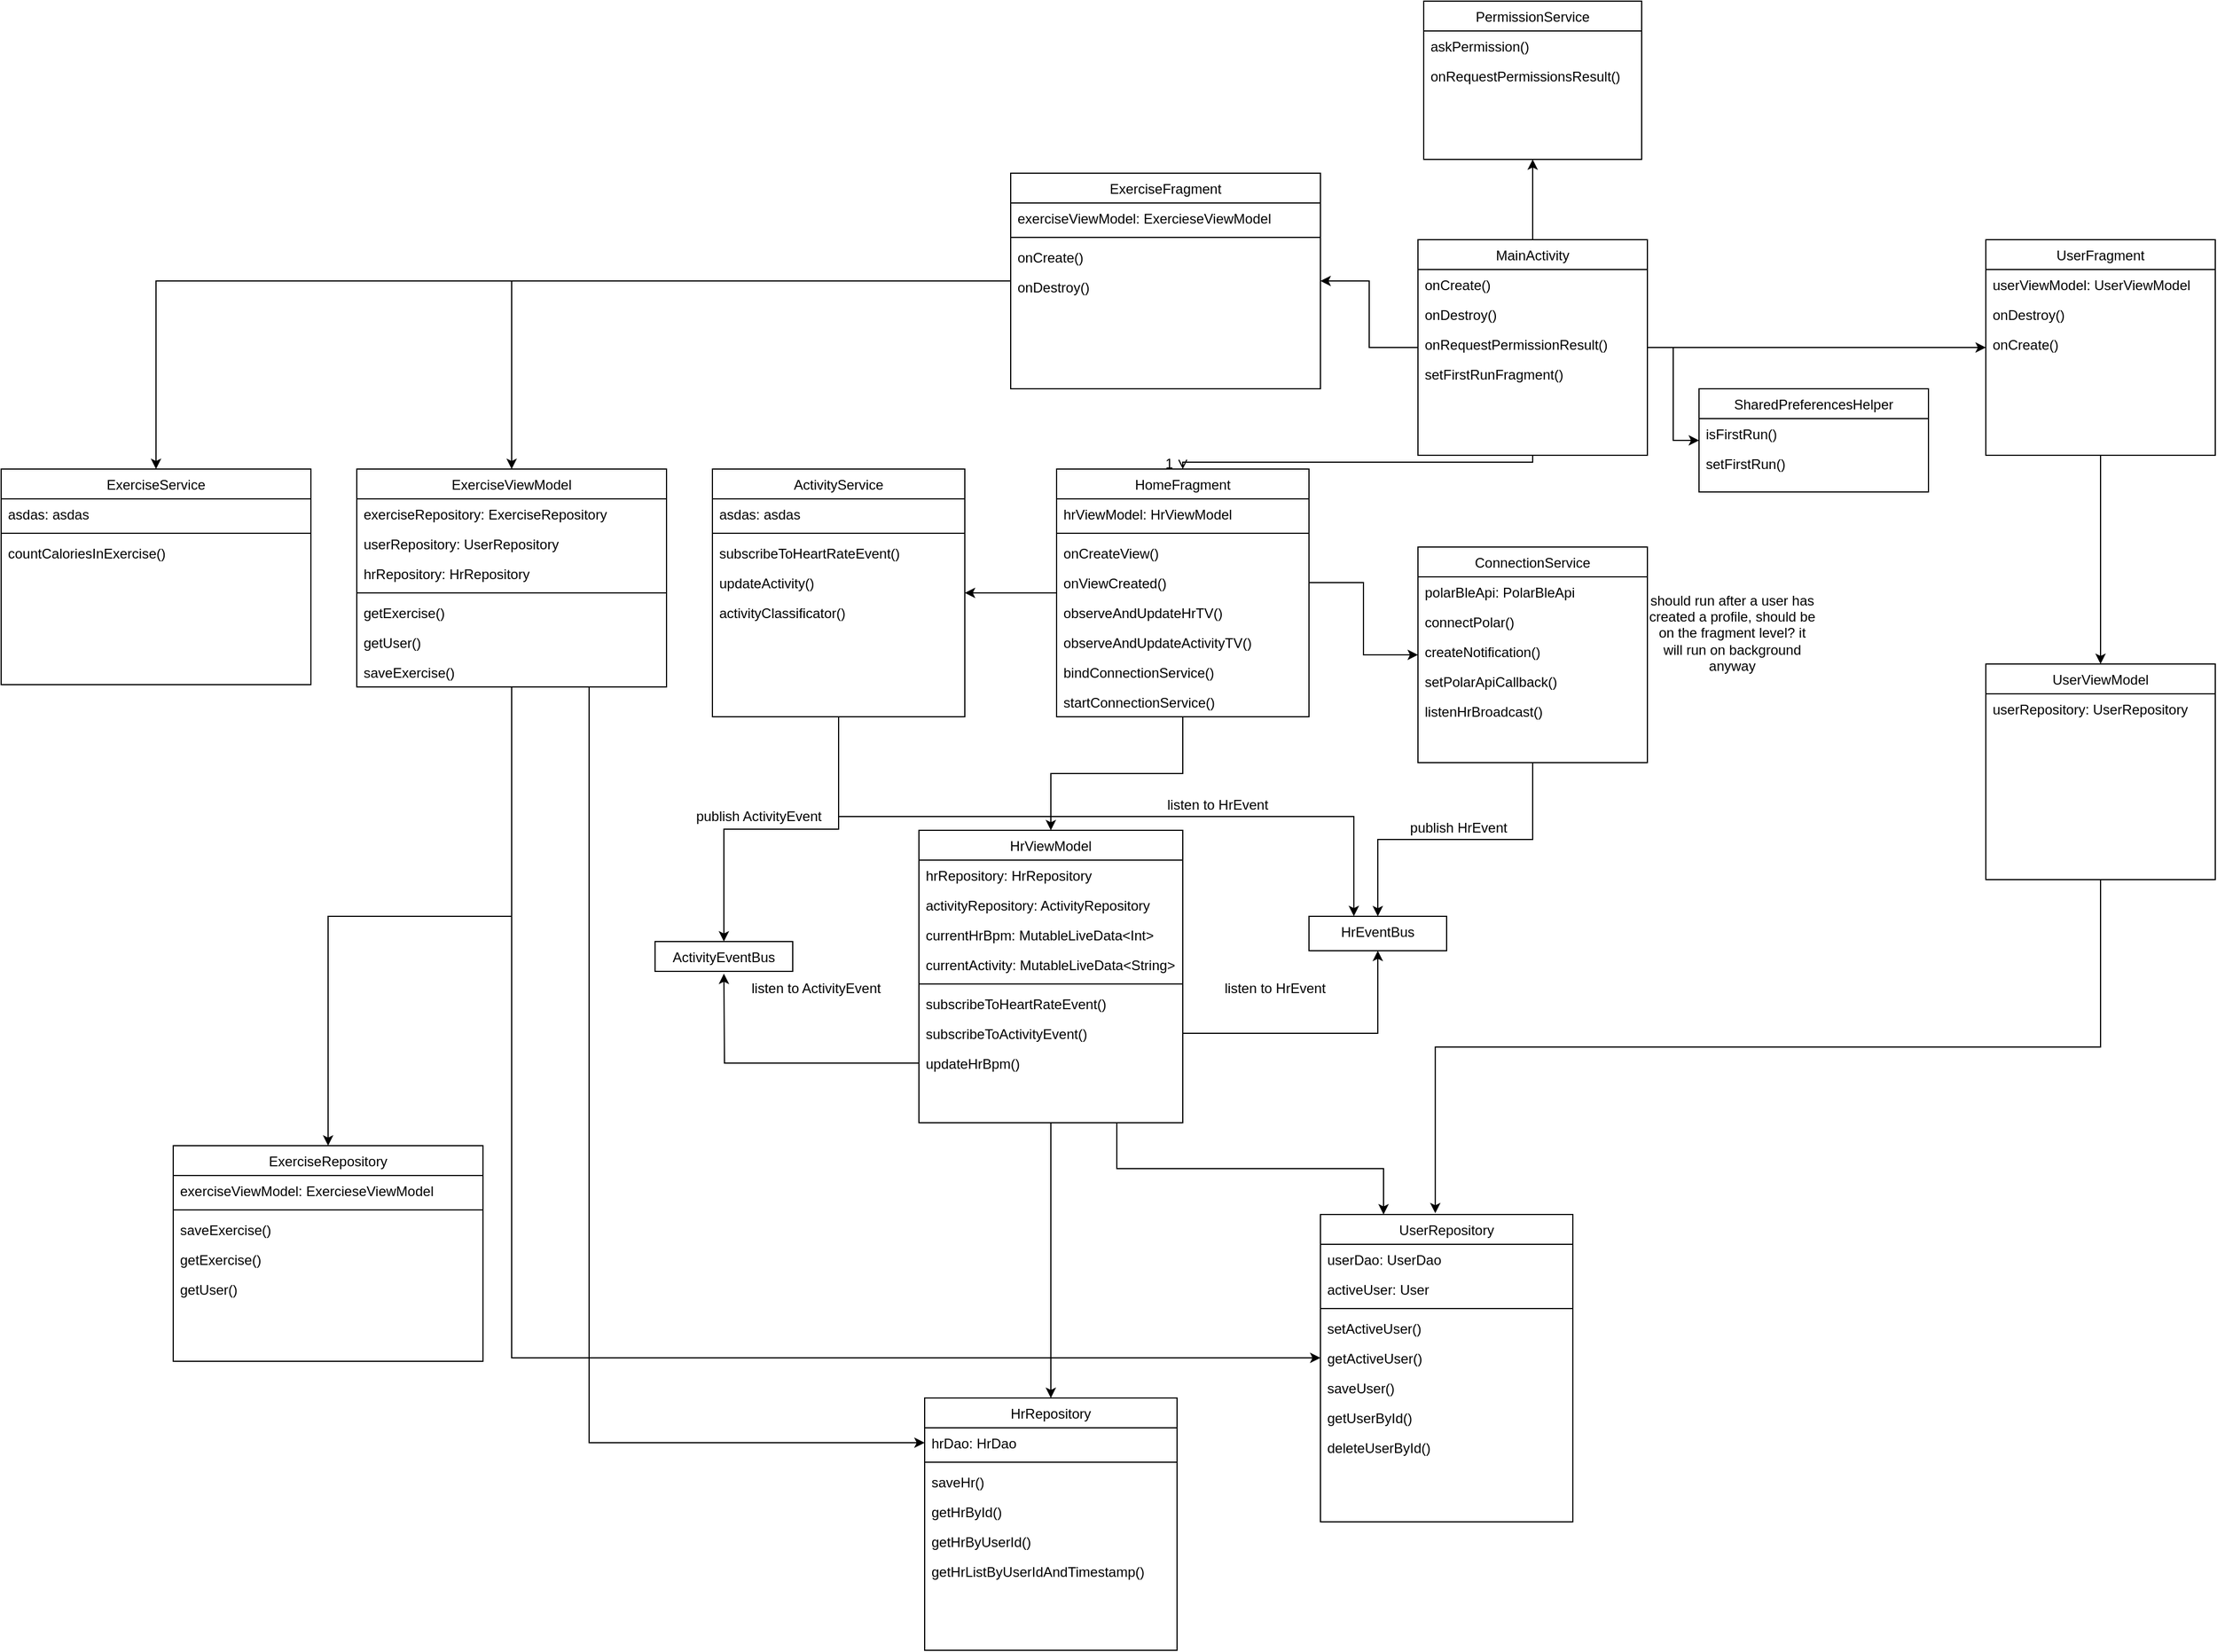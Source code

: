 <mxfile version="21.2.7" type="device">
  <diagram id="C5RBs43oDa-KdzZeNtuy" name="Page-1">
    <mxGraphModel dx="2847" dy="1770" grid="1" gridSize="10" guides="1" tooltips="1" connect="1" arrows="1" fold="1" page="1" pageScale="1" pageWidth="827" pageHeight="1169" math="0" shadow="0">
      <root>
        <mxCell id="WIyWlLk6GJQsqaUBKTNV-0" />
        <mxCell id="WIyWlLk6GJQsqaUBKTNV-1" parent="WIyWlLk6GJQsqaUBKTNV-0" />
        <mxCell id="xmG2A6dWeRP7n5pikkd7-6" value="" style="edgeStyle=orthogonalEdgeStyle;rounded=0;orthogonalLoop=1;jettySize=auto;html=1;" edge="1" parent="WIyWlLk6GJQsqaUBKTNV-1" source="zkfFHV4jXpPFQw0GAbJ--0" target="xmG2A6dWeRP7n5pikkd7-1">
          <mxGeometry relative="1" as="geometry" />
        </mxCell>
        <mxCell id="xmG2A6dWeRP7n5pikkd7-20" value="" style="edgeStyle=orthogonalEdgeStyle;rounded=0;orthogonalLoop=1;jettySize=auto;html=1;exitX=1;exitY=0.5;exitDx=0;exitDy=0;" edge="1" parent="WIyWlLk6GJQsqaUBKTNV-1" source="xmG2A6dWeRP7n5pikkd7-9" target="xmG2A6dWeRP7n5pikkd7-14">
          <mxGeometry relative="1" as="geometry" />
        </mxCell>
        <mxCell id="xmG2A6dWeRP7n5pikkd7-87" value="" style="edgeStyle=orthogonalEdgeStyle;rounded=0;orthogonalLoop=1;jettySize=auto;html=1;" edge="1" parent="WIyWlLk6GJQsqaUBKTNV-1" source="zkfFHV4jXpPFQw0GAbJ--0" target="xmG2A6dWeRP7n5pikkd7-81">
          <mxGeometry relative="1" as="geometry" />
        </mxCell>
        <mxCell id="xmG2A6dWeRP7n5pikkd7-114" value="" style="edgeStyle=orthogonalEdgeStyle;rounded=0;orthogonalLoop=1;jettySize=auto;html=1;" edge="1" parent="WIyWlLk6GJQsqaUBKTNV-1" source="zkfFHV4jXpPFQw0GAbJ--0" target="xmG2A6dWeRP7n5pikkd7-108">
          <mxGeometry relative="1" as="geometry" />
        </mxCell>
        <mxCell id="xmG2A6dWeRP7n5pikkd7-124" value="" style="edgeStyle=orthogonalEdgeStyle;rounded=0;orthogonalLoop=1;jettySize=auto;html=1;" edge="1" parent="WIyWlLk6GJQsqaUBKTNV-1" source="zkfFHV4jXpPFQw0GAbJ--0" target="xmG2A6dWeRP7n5pikkd7-117">
          <mxGeometry relative="1" as="geometry" />
        </mxCell>
        <mxCell id="zkfFHV4jXpPFQw0GAbJ--0" value="MainActivity" style="swimlane;fontStyle=0;align=center;verticalAlign=top;childLayout=stackLayout;horizontal=1;startSize=26;horizontalStack=0;resizeParent=1;resizeLast=0;collapsible=1;marginBottom=0;rounded=0;shadow=0;strokeWidth=1;" parent="WIyWlLk6GJQsqaUBKTNV-1" vertex="1">
          <mxGeometry x="215" y="70" width="200" height="188" as="geometry">
            <mxRectangle x="230" y="140" width="160" height="26" as="alternateBounds" />
          </mxGeometry>
        </mxCell>
        <mxCell id="zkfFHV4jXpPFQw0GAbJ--1" value="onCreate()" style="text;align=left;verticalAlign=top;spacingLeft=4;spacingRight=4;overflow=hidden;rotatable=0;points=[[0,0.5],[1,0.5]];portConstraint=eastwest;" parent="zkfFHV4jXpPFQw0GAbJ--0" vertex="1">
          <mxGeometry y="26" width="200" height="26" as="geometry" />
        </mxCell>
        <mxCell id="zkfFHV4jXpPFQw0GAbJ--2" value="onDestroy()" style="text;align=left;verticalAlign=top;spacingLeft=4;spacingRight=4;overflow=hidden;rotatable=0;points=[[0,0.5],[1,0.5]];portConstraint=eastwest;rounded=0;shadow=0;html=0;" parent="zkfFHV4jXpPFQw0GAbJ--0" vertex="1">
          <mxGeometry y="52" width="200" height="26" as="geometry" />
        </mxCell>
        <mxCell id="xmG2A6dWeRP7n5pikkd7-7" value="onRequestPermissionResult()" style="text;align=left;verticalAlign=top;spacingLeft=4;spacingRight=4;overflow=hidden;rotatable=0;points=[[0,0.5],[1,0.5]];portConstraint=eastwest;rounded=0;shadow=0;html=0;" vertex="1" parent="zkfFHV4jXpPFQw0GAbJ--0">
          <mxGeometry y="78" width="200" height="26" as="geometry" />
        </mxCell>
        <mxCell id="xmG2A6dWeRP7n5pikkd7-115" value="setFirstRunFragment()" style="text;align=left;verticalAlign=top;spacingLeft=4;spacingRight=4;overflow=hidden;rotatable=0;points=[[0,0.5],[1,0.5]];portConstraint=eastwest;rounded=0;shadow=0;html=0;" vertex="1" parent="zkfFHV4jXpPFQw0GAbJ--0">
          <mxGeometry y="104" width="200" height="26" as="geometry" />
        </mxCell>
        <mxCell id="xmG2A6dWeRP7n5pikkd7-43" value="" style="edgeStyle=orthogonalEdgeStyle;rounded=0;orthogonalLoop=1;jettySize=auto;html=1;" edge="1" parent="WIyWlLk6GJQsqaUBKTNV-1" source="zkfFHV4jXpPFQw0GAbJ--17" target="xmG2A6dWeRP7n5pikkd7-36">
          <mxGeometry relative="1" as="geometry" />
        </mxCell>
        <mxCell id="xmG2A6dWeRP7n5pikkd7-51" value="" style="edgeStyle=orthogonalEdgeStyle;rounded=0;orthogonalLoop=1;jettySize=auto;html=1;" edge="1" parent="WIyWlLk6GJQsqaUBKTNV-1" source="zkfFHV4jXpPFQw0GAbJ--17" target="xmG2A6dWeRP7n5pikkd7-44">
          <mxGeometry relative="1" as="geometry" />
        </mxCell>
        <mxCell id="zkfFHV4jXpPFQw0GAbJ--17" value="HomeFragment" style="swimlane;fontStyle=0;align=center;verticalAlign=top;childLayout=stackLayout;horizontal=1;startSize=26;horizontalStack=0;resizeParent=1;resizeLast=0;collapsible=1;marginBottom=0;rounded=0;shadow=0;strokeWidth=1;" parent="WIyWlLk6GJQsqaUBKTNV-1" vertex="1">
          <mxGeometry x="-100" y="270" width="220" height="216" as="geometry">
            <mxRectangle x="550" y="140" width="160" height="26" as="alternateBounds" />
          </mxGeometry>
        </mxCell>
        <mxCell id="zkfFHV4jXpPFQw0GAbJ--18" value="hrViewModel: HrViewModel" style="text;align=left;verticalAlign=top;spacingLeft=4;spacingRight=4;overflow=hidden;rotatable=0;points=[[0,0.5],[1,0.5]];portConstraint=eastwest;" parent="zkfFHV4jXpPFQw0GAbJ--17" vertex="1">
          <mxGeometry y="26" width="220" height="26" as="geometry" />
        </mxCell>
        <mxCell id="zkfFHV4jXpPFQw0GAbJ--23" value="" style="line;html=1;strokeWidth=1;align=left;verticalAlign=middle;spacingTop=-1;spacingLeft=3;spacingRight=3;rotatable=0;labelPosition=right;points=[];portConstraint=eastwest;" parent="zkfFHV4jXpPFQw0GAbJ--17" vertex="1">
          <mxGeometry y="52" width="220" height="8" as="geometry" />
        </mxCell>
        <mxCell id="xmG2A6dWeRP7n5pikkd7-8" value="onCreateView()" style="text;align=left;verticalAlign=top;spacingLeft=4;spacingRight=4;overflow=hidden;rotatable=0;points=[[0,0.5],[1,0.5]];portConstraint=eastwest;" vertex="1" parent="zkfFHV4jXpPFQw0GAbJ--17">
          <mxGeometry y="60" width="220" height="26" as="geometry" />
        </mxCell>
        <mxCell id="xmG2A6dWeRP7n5pikkd7-9" value="onViewCreated()" style="text;align=left;verticalAlign=top;spacingLeft=4;spacingRight=4;overflow=hidden;rotatable=0;points=[[0,0.5],[1,0.5]];portConstraint=eastwest;" vertex="1" parent="zkfFHV4jXpPFQw0GAbJ--17">
          <mxGeometry y="86" width="220" height="26" as="geometry" />
        </mxCell>
        <mxCell id="xmG2A6dWeRP7n5pikkd7-11" value="observeAndUpdateHrTV()" style="text;align=left;verticalAlign=top;spacingLeft=4;spacingRight=4;overflow=hidden;rotatable=0;points=[[0,0.5],[1,0.5]];portConstraint=eastwest;" vertex="1" parent="zkfFHV4jXpPFQw0GAbJ--17">
          <mxGeometry y="112" width="220" height="26" as="geometry" />
        </mxCell>
        <mxCell id="xmG2A6dWeRP7n5pikkd7-12" value="observeAndUpdateActivityTV()" style="text;align=left;verticalAlign=top;spacingLeft=4;spacingRight=4;overflow=hidden;rotatable=0;points=[[0,0.5],[1,0.5]];portConstraint=eastwest;" vertex="1" parent="zkfFHV4jXpPFQw0GAbJ--17">
          <mxGeometry y="138" width="220" height="26" as="geometry" />
        </mxCell>
        <mxCell id="zkfFHV4jXpPFQw0GAbJ--3" value="bindConnectionService()" style="text;align=left;verticalAlign=top;spacingLeft=4;spacingRight=4;overflow=hidden;rotatable=0;points=[[0,0.5],[1,0.5]];portConstraint=eastwest;rounded=0;shadow=0;html=0;" parent="zkfFHV4jXpPFQw0GAbJ--17" vertex="1">
          <mxGeometry y="164" width="220" height="26" as="geometry" />
        </mxCell>
        <mxCell id="xmG2A6dWeRP7n5pikkd7-0" value="startConnectionService()" style="text;align=left;verticalAlign=top;spacingLeft=4;spacingRight=4;overflow=hidden;rotatable=0;points=[[0,0.5],[1,0.5]];portConstraint=eastwest;rounded=0;shadow=0;html=0;" vertex="1" parent="zkfFHV4jXpPFQw0GAbJ--17">
          <mxGeometry y="190" width="220" height="26" as="geometry" />
        </mxCell>
        <mxCell id="zkfFHV4jXpPFQw0GAbJ--26" value="" style="endArrow=open;shadow=0;strokeWidth=1;rounded=0;endFill=1;edgeStyle=elbowEdgeStyle;elbow=vertical;" parent="WIyWlLk6GJQsqaUBKTNV-1" source="zkfFHV4jXpPFQw0GAbJ--0" target="zkfFHV4jXpPFQw0GAbJ--17" edge="1">
          <mxGeometry x="0.5" y="41" relative="1" as="geometry">
            <mxPoint x="380" y="192" as="sourcePoint" />
            <mxPoint x="540" y="192" as="targetPoint" />
            <mxPoint x="-40" y="32" as="offset" />
          </mxGeometry>
        </mxCell>
        <mxCell id="zkfFHV4jXpPFQw0GAbJ--28" value="1" style="resizable=0;align=right;verticalAlign=bottom;labelBackgroundColor=none;fontSize=12;" parent="zkfFHV4jXpPFQw0GAbJ--26" connectable="0" vertex="1">
          <mxGeometry x="1" relative="1" as="geometry">
            <mxPoint x="-7" y="4" as="offset" />
          </mxGeometry>
        </mxCell>
        <mxCell id="xmG2A6dWeRP7n5pikkd7-1" value="PermissionService" style="swimlane;fontStyle=0;align=center;verticalAlign=top;childLayout=stackLayout;horizontal=1;startSize=26;horizontalStack=0;resizeParent=1;resizeLast=0;collapsible=1;marginBottom=0;rounded=0;shadow=0;strokeWidth=1;" vertex="1" parent="WIyWlLk6GJQsqaUBKTNV-1">
          <mxGeometry x="220" y="-138" width="190" height="138" as="geometry">
            <mxRectangle x="230" y="140" width="160" height="26" as="alternateBounds" />
          </mxGeometry>
        </mxCell>
        <mxCell id="xmG2A6dWeRP7n5pikkd7-2" value="askPermission()" style="text;align=left;verticalAlign=top;spacingLeft=4;spacingRight=4;overflow=hidden;rotatable=0;points=[[0,0.5],[1,0.5]];portConstraint=eastwest;" vertex="1" parent="xmG2A6dWeRP7n5pikkd7-1">
          <mxGeometry y="26" width="190" height="26" as="geometry" />
        </mxCell>
        <mxCell id="xmG2A6dWeRP7n5pikkd7-3" value="onRequestPermissionsResult()" style="text;align=left;verticalAlign=top;spacingLeft=4;spacingRight=4;overflow=hidden;rotatable=0;points=[[0,0.5],[1,0.5]];portConstraint=eastwest;rounded=0;shadow=0;html=0;" vertex="1" parent="xmG2A6dWeRP7n5pikkd7-1">
          <mxGeometry y="52" width="190" height="26" as="geometry" />
        </mxCell>
        <mxCell id="xmG2A6dWeRP7n5pikkd7-26" value="" style="edgeStyle=orthogonalEdgeStyle;rounded=0;orthogonalLoop=1;jettySize=auto;html=1;" edge="1" parent="WIyWlLk6GJQsqaUBKTNV-1" source="xmG2A6dWeRP7n5pikkd7-14" target="xmG2A6dWeRP7n5pikkd7-25">
          <mxGeometry relative="1" as="geometry" />
        </mxCell>
        <mxCell id="xmG2A6dWeRP7n5pikkd7-14" value="ConnectionService" style="swimlane;fontStyle=0;align=center;verticalAlign=top;childLayout=stackLayout;horizontal=1;startSize=26;horizontalStack=0;resizeParent=1;resizeLast=0;collapsible=1;marginBottom=0;rounded=0;shadow=0;strokeWidth=1;" vertex="1" parent="WIyWlLk6GJQsqaUBKTNV-1">
          <mxGeometry x="215" y="338" width="200" height="188" as="geometry">
            <mxRectangle x="230" y="140" width="160" height="26" as="alternateBounds" />
          </mxGeometry>
        </mxCell>
        <mxCell id="xmG2A6dWeRP7n5pikkd7-15" value="polarBleApi: PolarBleApi" style="text;align=left;verticalAlign=top;spacingLeft=4;spacingRight=4;overflow=hidden;rotatable=0;points=[[0,0.5],[1,0.5]];portConstraint=eastwest;" vertex="1" parent="xmG2A6dWeRP7n5pikkd7-14">
          <mxGeometry y="26" width="200" height="26" as="geometry" />
        </mxCell>
        <mxCell id="xmG2A6dWeRP7n5pikkd7-18" value="connectPolar()" style="text;align=left;verticalAlign=top;spacingLeft=4;spacingRight=4;overflow=hidden;rotatable=0;points=[[0,0.5],[1,0.5]];portConstraint=eastwest;rounded=0;shadow=0;html=0;" vertex="1" parent="xmG2A6dWeRP7n5pikkd7-14">
          <mxGeometry y="52" width="200" height="26" as="geometry" />
        </mxCell>
        <mxCell id="xmG2A6dWeRP7n5pikkd7-21" value="createNotification()" style="text;align=left;verticalAlign=top;spacingLeft=4;spacingRight=4;overflow=hidden;rotatable=0;points=[[0,0.5],[1,0.5]];portConstraint=eastwest;rounded=0;shadow=0;html=0;" vertex="1" parent="xmG2A6dWeRP7n5pikkd7-14">
          <mxGeometry y="78" width="200" height="26" as="geometry" />
        </mxCell>
        <mxCell id="xmG2A6dWeRP7n5pikkd7-22" value="setPolarApiCallback()" style="text;align=left;verticalAlign=top;spacingLeft=4;spacingRight=4;overflow=hidden;rotatable=0;points=[[0,0.5],[1,0.5]];portConstraint=eastwest;rounded=0;shadow=0;html=0;" vertex="1" parent="xmG2A6dWeRP7n5pikkd7-14">
          <mxGeometry y="104" width="200" height="26" as="geometry" />
        </mxCell>
        <mxCell id="xmG2A6dWeRP7n5pikkd7-24" value="listenHrBroadcast()" style="text;align=left;verticalAlign=top;spacingLeft=4;spacingRight=4;overflow=hidden;rotatable=0;points=[[0,0.5],[1,0.5]];portConstraint=eastwest;rounded=0;shadow=0;html=0;" vertex="1" parent="xmG2A6dWeRP7n5pikkd7-14">
          <mxGeometry y="130" width="200" height="26" as="geometry" />
        </mxCell>
        <mxCell id="xmG2A6dWeRP7n5pikkd7-25" value="HrEventBus" style="whiteSpace=wrap;html=1;verticalAlign=top;fontStyle=0;startSize=26;rounded=0;shadow=0;strokeWidth=1;" vertex="1" parent="WIyWlLk6GJQsqaUBKTNV-1">
          <mxGeometry x="120" y="660" width="120" height="30" as="geometry" />
        </mxCell>
        <mxCell id="xmG2A6dWeRP7n5pikkd7-27" value="publish HrEvent" style="text;html=1;align=center;verticalAlign=middle;resizable=0;points=[];autosize=1;strokeColor=none;fillColor=none;" vertex="1" parent="WIyWlLk6GJQsqaUBKTNV-1">
          <mxGeometry x="195" y="568" width="110" height="30" as="geometry" />
        </mxCell>
        <mxCell id="xmG2A6dWeRP7n5pikkd7-73" style="edgeStyle=orthogonalEdgeStyle;rounded=0;orthogonalLoop=1;jettySize=auto;html=1;exitX=0.5;exitY=1;exitDx=0;exitDy=0;entryX=0.326;entryY=-0.005;entryDx=0;entryDy=0;entryPerimeter=0;" edge="1" parent="WIyWlLk6GJQsqaUBKTNV-1" source="xmG2A6dWeRP7n5pikkd7-36" target="xmG2A6dWeRP7n5pikkd7-25">
          <mxGeometry relative="1" as="geometry" />
        </mxCell>
        <mxCell id="xmG2A6dWeRP7n5pikkd7-76" value="" style="edgeStyle=orthogonalEdgeStyle;rounded=0;orthogonalLoop=1;jettySize=auto;html=1;" edge="1" parent="WIyWlLk6GJQsqaUBKTNV-1" source="xmG2A6dWeRP7n5pikkd7-36" target="xmG2A6dWeRP7n5pikkd7-75">
          <mxGeometry relative="1" as="geometry" />
        </mxCell>
        <mxCell id="xmG2A6dWeRP7n5pikkd7-36" value="ActivityService" style="swimlane;fontStyle=0;align=center;verticalAlign=top;childLayout=stackLayout;horizontal=1;startSize=26;horizontalStack=0;resizeParent=1;resizeLast=0;collapsible=1;marginBottom=0;rounded=0;shadow=0;strokeWidth=1;" vertex="1" parent="WIyWlLk6GJQsqaUBKTNV-1">
          <mxGeometry x="-400" y="270" width="220" height="216" as="geometry">
            <mxRectangle x="550" y="140" width="160" height="26" as="alternateBounds" />
          </mxGeometry>
        </mxCell>
        <mxCell id="xmG2A6dWeRP7n5pikkd7-37" value="asdas: asdas" style="text;align=left;verticalAlign=top;spacingLeft=4;spacingRight=4;overflow=hidden;rotatable=0;points=[[0,0.5],[1,0.5]];portConstraint=eastwest;" vertex="1" parent="xmG2A6dWeRP7n5pikkd7-36">
          <mxGeometry y="26" width="220" height="26" as="geometry" />
        </mxCell>
        <mxCell id="xmG2A6dWeRP7n5pikkd7-38" value="" style="line;html=1;strokeWidth=1;align=left;verticalAlign=middle;spacingTop=-1;spacingLeft=3;spacingRight=3;rotatable=0;labelPosition=right;points=[];portConstraint=eastwest;" vertex="1" parent="xmG2A6dWeRP7n5pikkd7-36">
          <mxGeometry y="52" width="220" height="8" as="geometry" />
        </mxCell>
        <mxCell id="xmG2A6dWeRP7n5pikkd7-39" value="subscribeToHeartRateEvent()" style="text;align=left;verticalAlign=top;spacingLeft=4;spacingRight=4;overflow=hidden;rotatable=0;points=[[0,0.5],[1,0.5]];portConstraint=eastwest;" vertex="1" parent="xmG2A6dWeRP7n5pikkd7-36">
          <mxGeometry y="60" width="220" height="26" as="geometry" />
        </mxCell>
        <mxCell id="xmG2A6dWeRP7n5pikkd7-40" value="updateActivity()" style="text;align=left;verticalAlign=top;spacingLeft=4;spacingRight=4;overflow=hidden;rotatable=0;points=[[0,0.5],[1,0.5]];portConstraint=eastwest;" vertex="1" parent="xmG2A6dWeRP7n5pikkd7-36">
          <mxGeometry y="86" width="220" height="26" as="geometry" />
        </mxCell>
        <mxCell id="xmG2A6dWeRP7n5pikkd7-41" value="activityClassificator()" style="text;align=left;verticalAlign=top;spacingLeft=4;spacingRight=4;overflow=hidden;rotatable=0;points=[[0,0.5],[1,0.5]];portConstraint=eastwest;" vertex="1" parent="xmG2A6dWeRP7n5pikkd7-36">
          <mxGeometry y="112" width="220" height="26" as="geometry" />
        </mxCell>
        <mxCell id="xmG2A6dWeRP7n5pikkd7-58" value="" style="edgeStyle=orthogonalEdgeStyle;rounded=0;orthogonalLoop=1;jettySize=auto;html=1;" edge="1" parent="WIyWlLk6GJQsqaUBKTNV-1" source="xmG2A6dWeRP7n5pikkd7-44" target="xmG2A6dWeRP7n5pikkd7-52">
          <mxGeometry relative="1" as="geometry" />
        </mxCell>
        <mxCell id="xmG2A6dWeRP7n5pikkd7-161" style="edgeStyle=orthogonalEdgeStyle;rounded=0;orthogonalLoop=1;jettySize=auto;html=1;exitX=0.75;exitY=1;exitDx=0;exitDy=0;entryX=0.25;entryY=0;entryDx=0;entryDy=0;" edge="1" parent="WIyWlLk6GJQsqaUBKTNV-1" source="xmG2A6dWeRP7n5pikkd7-44" target="xmG2A6dWeRP7n5pikkd7-146">
          <mxGeometry relative="1" as="geometry" />
        </mxCell>
        <mxCell id="xmG2A6dWeRP7n5pikkd7-44" value="HrViewModel" style="swimlane;fontStyle=0;align=center;verticalAlign=top;childLayout=stackLayout;horizontal=1;startSize=26;horizontalStack=0;resizeParent=1;resizeLast=0;collapsible=1;marginBottom=0;rounded=0;shadow=0;strokeWidth=1;" vertex="1" parent="WIyWlLk6GJQsqaUBKTNV-1">
          <mxGeometry x="-220" y="585" width="230" height="255" as="geometry">
            <mxRectangle x="550" y="140" width="160" height="26" as="alternateBounds" />
          </mxGeometry>
        </mxCell>
        <mxCell id="xmG2A6dWeRP7n5pikkd7-45" value="hrRepository: HrRepository" style="text;align=left;verticalAlign=top;spacingLeft=4;spacingRight=4;overflow=hidden;rotatable=0;points=[[0,0.5],[1,0.5]];portConstraint=eastwest;" vertex="1" parent="xmG2A6dWeRP7n5pikkd7-44">
          <mxGeometry y="26" width="230" height="26" as="geometry" />
        </mxCell>
        <mxCell id="xmG2A6dWeRP7n5pikkd7-180" value="activityRepository: ActivityRepository" style="text;align=left;verticalAlign=top;spacingLeft=4;spacingRight=4;overflow=hidden;rotatable=0;points=[[0,0.5],[1,0.5]];portConstraint=eastwest;" vertex="1" parent="xmG2A6dWeRP7n5pikkd7-44">
          <mxGeometry y="52" width="230" height="26" as="geometry" />
        </mxCell>
        <mxCell id="xmG2A6dWeRP7n5pikkd7-47" value="currentHrBpm: MutableLiveData&lt;Int&gt;" style="text;align=left;verticalAlign=top;spacingLeft=4;spacingRight=4;overflow=hidden;rotatable=0;points=[[0,0.5],[1,0.5]];portConstraint=eastwest;" vertex="1" parent="xmG2A6dWeRP7n5pikkd7-44">
          <mxGeometry y="78" width="230" height="26" as="geometry" />
        </mxCell>
        <mxCell id="xmG2A6dWeRP7n5pikkd7-48" value="currentActivity: MutableLiveData&lt;String&gt;" style="text;align=left;verticalAlign=top;spacingLeft=4;spacingRight=4;overflow=hidden;rotatable=0;points=[[0,0.5],[1,0.5]];portConstraint=eastwest;" vertex="1" parent="xmG2A6dWeRP7n5pikkd7-44">
          <mxGeometry y="104" width="230" height="26" as="geometry" />
        </mxCell>
        <mxCell id="xmG2A6dWeRP7n5pikkd7-46" value="" style="line;html=1;strokeWidth=1;align=left;verticalAlign=middle;spacingTop=-1;spacingLeft=3;spacingRight=3;rotatable=0;labelPosition=right;points=[];portConstraint=eastwest;" vertex="1" parent="xmG2A6dWeRP7n5pikkd7-44">
          <mxGeometry y="130" width="230" height="8" as="geometry" />
        </mxCell>
        <mxCell id="xmG2A6dWeRP7n5pikkd7-59" value="subscribeToHeartRateEvent()" style="text;align=left;verticalAlign=top;spacingLeft=4;spacingRight=4;overflow=hidden;rotatable=0;points=[[0,0.5],[1,0.5]];portConstraint=eastwest;" vertex="1" parent="xmG2A6dWeRP7n5pikkd7-44">
          <mxGeometry y="138" width="230" height="26" as="geometry" />
        </mxCell>
        <mxCell id="xmG2A6dWeRP7n5pikkd7-60" value="subscribeToActivityEvent()" style="text;align=left;verticalAlign=top;spacingLeft=4;spacingRight=4;overflow=hidden;rotatable=0;points=[[0,0.5],[1,0.5]];portConstraint=eastwest;" vertex="1" parent="xmG2A6dWeRP7n5pikkd7-44">
          <mxGeometry y="164" width="230" height="26" as="geometry" />
        </mxCell>
        <mxCell id="xmG2A6dWeRP7n5pikkd7-170" style="edgeStyle=orthogonalEdgeStyle;rounded=0;orthogonalLoop=1;jettySize=auto;html=1;exitX=0;exitY=0.5;exitDx=0;exitDy=0;" edge="1" parent="xmG2A6dWeRP7n5pikkd7-44" source="xmG2A6dWeRP7n5pikkd7-61">
          <mxGeometry relative="1" as="geometry">
            <mxPoint x="-170" y="125" as="targetPoint" />
          </mxGeometry>
        </mxCell>
        <mxCell id="xmG2A6dWeRP7n5pikkd7-61" value="updateHrBpm()" style="text;align=left;verticalAlign=top;spacingLeft=4;spacingRight=4;overflow=hidden;rotatable=0;points=[[0,0.5],[1,0.5]];portConstraint=eastwest;" vertex="1" parent="xmG2A6dWeRP7n5pikkd7-44">
          <mxGeometry y="190" width="230" height="26" as="geometry" />
        </mxCell>
        <mxCell id="xmG2A6dWeRP7n5pikkd7-52" value="HrRepository" style="swimlane;fontStyle=0;align=center;verticalAlign=top;childLayout=stackLayout;horizontal=1;startSize=26;horizontalStack=0;resizeParent=1;resizeLast=0;collapsible=1;marginBottom=0;rounded=0;shadow=0;strokeWidth=1;" vertex="1" parent="WIyWlLk6GJQsqaUBKTNV-1">
          <mxGeometry x="-215" y="1080" width="220" height="220" as="geometry">
            <mxRectangle x="550" y="140" width="160" height="26" as="alternateBounds" />
          </mxGeometry>
        </mxCell>
        <mxCell id="xmG2A6dWeRP7n5pikkd7-55" value="hrDao: HrDao" style="text;align=left;verticalAlign=top;spacingLeft=4;spacingRight=4;overflow=hidden;rotatable=0;points=[[0,0.5],[1,0.5]];portConstraint=eastwest;" vertex="1" parent="xmG2A6dWeRP7n5pikkd7-52">
          <mxGeometry y="26" width="220" height="26" as="geometry" />
        </mxCell>
        <mxCell id="xmG2A6dWeRP7n5pikkd7-54" value="" style="line;html=1;strokeWidth=1;align=left;verticalAlign=middle;spacingTop=-1;spacingLeft=3;spacingRight=3;rotatable=0;labelPosition=right;points=[];portConstraint=eastwest;" vertex="1" parent="xmG2A6dWeRP7n5pikkd7-52">
          <mxGeometry y="52" width="220" height="8" as="geometry" />
        </mxCell>
        <mxCell id="xmG2A6dWeRP7n5pikkd7-173" value="saveHr()" style="text;align=left;verticalAlign=top;spacingLeft=4;spacingRight=4;overflow=hidden;rotatable=0;points=[[0,0.5],[1,0.5]];portConstraint=eastwest;" vertex="1" parent="xmG2A6dWeRP7n5pikkd7-52">
          <mxGeometry y="60" width="220" height="26" as="geometry" />
        </mxCell>
        <mxCell id="xmG2A6dWeRP7n5pikkd7-174" value="getHrById()" style="text;align=left;verticalAlign=top;spacingLeft=4;spacingRight=4;overflow=hidden;rotatable=0;points=[[0,0.5],[1,0.5]];portConstraint=eastwest;" vertex="1" parent="xmG2A6dWeRP7n5pikkd7-52">
          <mxGeometry y="86" width="220" height="26" as="geometry" />
        </mxCell>
        <mxCell id="xmG2A6dWeRP7n5pikkd7-175" value="getHrByUserId()" style="text;align=left;verticalAlign=top;spacingLeft=4;spacingRight=4;overflow=hidden;rotatable=0;points=[[0,0.5],[1,0.5]];portConstraint=eastwest;" vertex="1" parent="xmG2A6dWeRP7n5pikkd7-52">
          <mxGeometry y="112" width="220" height="26" as="geometry" />
        </mxCell>
        <mxCell id="xmG2A6dWeRP7n5pikkd7-176" value="getHrListByUserIdAndTimestamp()" style="text;align=left;verticalAlign=top;spacingLeft=4;spacingRight=4;overflow=hidden;rotatable=0;points=[[0,0.5],[1,0.5]];portConstraint=eastwest;" vertex="1" parent="xmG2A6dWeRP7n5pikkd7-52">
          <mxGeometry y="138" width="220" height="26" as="geometry" />
        </mxCell>
        <mxCell id="xmG2A6dWeRP7n5pikkd7-71" style="edgeStyle=orthogonalEdgeStyle;rounded=0;orthogonalLoop=1;jettySize=auto;html=1;exitX=1;exitY=0.5;exitDx=0;exitDy=0;entryX=0.5;entryY=1;entryDx=0;entryDy=0;" edge="1" parent="WIyWlLk6GJQsqaUBKTNV-1" source="xmG2A6dWeRP7n5pikkd7-60" target="xmG2A6dWeRP7n5pikkd7-25">
          <mxGeometry relative="1" as="geometry" />
        </mxCell>
        <mxCell id="xmG2A6dWeRP7n5pikkd7-72" value="listen to HrEvent" style="text;html=1;align=center;verticalAlign=middle;resizable=0;points=[];autosize=1;strokeColor=none;fillColor=none;" vertex="1" parent="WIyWlLk6GJQsqaUBKTNV-1">
          <mxGeometry x="35" y="708" width="110" height="30" as="geometry" />
        </mxCell>
        <mxCell id="xmG2A6dWeRP7n5pikkd7-74" value="listen to HrEvent" style="text;html=1;align=center;verticalAlign=middle;resizable=0;points=[];autosize=1;strokeColor=none;fillColor=none;" vertex="1" parent="WIyWlLk6GJQsqaUBKTNV-1">
          <mxGeometry x="-15" y="548" width="110" height="30" as="geometry" />
        </mxCell>
        <mxCell id="xmG2A6dWeRP7n5pikkd7-75" value="ActivityEventBus" style="whiteSpace=wrap;html=1;verticalAlign=top;fontStyle=0;startSize=26;rounded=0;shadow=0;strokeWidth=1;" vertex="1" parent="WIyWlLk6GJQsqaUBKTNV-1">
          <mxGeometry x="-450" y="682" width="120" height="26" as="geometry" />
        </mxCell>
        <mxCell id="xmG2A6dWeRP7n5pikkd7-78" value="publish ActivityEvent" style="text;html=1;align=center;verticalAlign=middle;resizable=0;points=[];autosize=1;strokeColor=none;fillColor=none;" vertex="1" parent="WIyWlLk6GJQsqaUBKTNV-1">
          <mxGeometry x="-425" y="558" width="130" height="30" as="geometry" />
        </mxCell>
        <mxCell id="xmG2A6dWeRP7n5pikkd7-79" value="listen to ActivityEvent" style="text;html=1;align=center;verticalAlign=middle;resizable=0;points=[];autosize=1;strokeColor=none;fillColor=none;" vertex="1" parent="WIyWlLk6GJQsqaUBKTNV-1">
          <mxGeometry x="-380" y="708" width="140" height="30" as="geometry" />
        </mxCell>
        <mxCell id="xmG2A6dWeRP7n5pikkd7-80" value="should run after a user has created a profile, should be on the fragment level? it will run on background anyway" style="text;html=1;strokeColor=none;fillColor=none;align=center;verticalAlign=middle;whiteSpace=wrap;rounded=0;" vertex="1" parent="WIyWlLk6GJQsqaUBKTNV-1">
          <mxGeometry x="414" y="338" width="150" height="150" as="geometry" />
        </mxCell>
        <mxCell id="xmG2A6dWeRP7n5pikkd7-91" value="" style="edgeStyle=orthogonalEdgeStyle;rounded=0;orthogonalLoop=1;jettySize=auto;html=1;" edge="1" parent="WIyWlLk6GJQsqaUBKTNV-1" source="xmG2A6dWeRP7n5pikkd7-81" target="xmG2A6dWeRP7n5pikkd7-88">
          <mxGeometry relative="1" as="geometry" />
        </mxCell>
        <mxCell id="xmG2A6dWeRP7n5pikkd7-81" value="UserFragment" style="swimlane;fontStyle=0;align=center;verticalAlign=top;childLayout=stackLayout;horizontal=1;startSize=26;horizontalStack=0;resizeParent=1;resizeLast=0;collapsible=1;marginBottom=0;rounded=0;shadow=0;strokeWidth=1;" vertex="1" parent="WIyWlLk6GJQsqaUBKTNV-1">
          <mxGeometry x="710" y="70" width="200" height="188" as="geometry">
            <mxRectangle x="230" y="140" width="160" height="26" as="alternateBounds" />
          </mxGeometry>
        </mxCell>
        <mxCell id="xmG2A6dWeRP7n5pikkd7-82" value="userViewModel: UserViewModel" style="text;align=left;verticalAlign=top;spacingLeft=4;spacingRight=4;overflow=hidden;rotatable=0;points=[[0,0.5],[1,0.5]];portConstraint=eastwest;" vertex="1" parent="xmG2A6dWeRP7n5pikkd7-81">
          <mxGeometry y="26" width="200" height="26" as="geometry" />
        </mxCell>
        <mxCell id="xmG2A6dWeRP7n5pikkd7-83" value="onDestroy()" style="text;align=left;verticalAlign=top;spacingLeft=4;spacingRight=4;overflow=hidden;rotatable=0;points=[[0,0.5],[1,0.5]];portConstraint=eastwest;rounded=0;shadow=0;html=0;" vertex="1" parent="xmG2A6dWeRP7n5pikkd7-81">
          <mxGeometry y="52" width="200" height="26" as="geometry" />
        </mxCell>
        <mxCell id="xmG2A6dWeRP7n5pikkd7-92" value="onCreate()" style="text;align=left;verticalAlign=top;spacingLeft=4;spacingRight=4;overflow=hidden;rotatable=0;points=[[0,0.5],[1,0.5]];portConstraint=eastwest;" vertex="1" parent="xmG2A6dWeRP7n5pikkd7-81">
          <mxGeometry y="78" width="200" height="26" as="geometry" />
        </mxCell>
        <mxCell id="xmG2A6dWeRP7n5pikkd7-154" style="edgeStyle=orthogonalEdgeStyle;rounded=0;orthogonalLoop=1;jettySize=auto;html=1;exitX=0.5;exitY=1;exitDx=0;exitDy=0;entryX=0.455;entryY=-0.004;entryDx=0;entryDy=0;entryPerimeter=0;" edge="1" parent="WIyWlLk6GJQsqaUBKTNV-1" source="xmG2A6dWeRP7n5pikkd7-88" target="xmG2A6dWeRP7n5pikkd7-146">
          <mxGeometry relative="1" as="geometry" />
        </mxCell>
        <mxCell id="xmG2A6dWeRP7n5pikkd7-88" value="UserViewModel" style="swimlane;fontStyle=0;align=center;verticalAlign=top;childLayout=stackLayout;horizontal=1;startSize=26;horizontalStack=0;resizeParent=1;resizeLast=0;collapsible=1;marginBottom=0;rounded=0;shadow=0;strokeWidth=1;" vertex="1" parent="WIyWlLk6GJQsqaUBKTNV-1">
          <mxGeometry x="710" y="440" width="200" height="188" as="geometry">
            <mxRectangle x="230" y="140" width="160" height="26" as="alternateBounds" />
          </mxGeometry>
        </mxCell>
        <mxCell id="xmG2A6dWeRP7n5pikkd7-89" value="userRepository: UserRepository" style="text;align=left;verticalAlign=top;spacingLeft=4;spacingRight=4;overflow=hidden;rotatable=0;points=[[0,0.5],[1,0.5]];portConstraint=eastwest;" vertex="1" parent="xmG2A6dWeRP7n5pikkd7-88">
          <mxGeometry y="26" width="200" height="26" as="geometry" />
        </mxCell>
        <mxCell id="xmG2A6dWeRP7n5pikkd7-108" value="SharedPreferencesHelper" style="swimlane;fontStyle=0;align=center;verticalAlign=top;childLayout=stackLayout;horizontal=1;startSize=26;horizontalStack=0;resizeParent=1;resizeLast=0;collapsible=1;marginBottom=0;rounded=0;shadow=0;strokeWidth=1;" vertex="1" parent="WIyWlLk6GJQsqaUBKTNV-1">
          <mxGeometry x="460" y="200" width="200" height="90" as="geometry">
            <mxRectangle x="230" y="140" width="160" height="26" as="alternateBounds" />
          </mxGeometry>
        </mxCell>
        <mxCell id="xmG2A6dWeRP7n5pikkd7-109" value="isFirstRun()" style="text;align=left;verticalAlign=top;spacingLeft=4;spacingRight=4;overflow=hidden;rotatable=0;points=[[0,0.5],[1,0.5]];portConstraint=eastwest;" vertex="1" parent="xmG2A6dWeRP7n5pikkd7-108">
          <mxGeometry y="26" width="200" height="26" as="geometry" />
        </mxCell>
        <mxCell id="xmG2A6dWeRP7n5pikkd7-110" value="setFirstRun()" style="text;align=left;verticalAlign=top;spacingLeft=4;spacingRight=4;overflow=hidden;rotatable=0;points=[[0,0.5],[1,0.5]];portConstraint=eastwest;rounded=0;shadow=0;html=0;" vertex="1" parent="xmG2A6dWeRP7n5pikkd7-108">
          <mxGeometry y="52" width="200" height="26" as="geometry" />
        </mxCell>
        <mxCell id="xmG2A6dWeRP7n5pikkd7-130" value="" style="edgeStyle=orthogonalEdgeStyle;rounded=0;orthogonalLoop=1;jettySize=auto;html=1;" edge="1" parent="WIyWlLk6GJQsqaUBKTNV-1" source="xmG2A6dWeRP7n5pikkd7-117" target="xmG2A6dWeRP7n5pikkd7-126">
          <mxGeometry relative="1" as="geometry" />
        </mxCell>
        <mxCell id="xmG2A6dWeRP7n5pikkd7-136" value="" style="edgeStyle=orthogonalEdgeStyle;rounded=0;orthogonalLoop=1;jettySize=auto;html=1;" edge="1" parent="WIyWlLk6GJQsqaUBKTNV-1" source="xmG2A6dWeRP7n5pikkd7-117" target="xmG2A6dWeRP7n5pikkd7-132">
          <mxGeometry relative="1" as="geometry" />
        </mxCell>
        <mxCell id="xmG2A6dWeRP7n5pikkd7-117" value="ExerciseFragment" style="swimlane;fontStyle=0;align=center;verticalAlign=top;childLayout=stackLayout;horizontal=1;startSize=26;horizontalStack=0;resizeParent=1;resizeLast=0;collapsible=1;marginBottom=0;rounded=0;shadow=0;strokeWidth=1;" vertex="1" parent="WIyWlLk6GJQsqaUBKTNV-1">
          <mxGeometry x="-140" y="12" width="270" height="188" as="geometry">
            <mxRectangle x="230" y="140" width="160" height="26" as="alternateBounds" />
          </mxGeometry>
        </mxCell>
        <mxCell id="xmG2A6dWeRP7n5pikkd7-125" value="exerciseViewModel: ExercieseViewModel" style="text;align=left;verticalAlign=top;spacingLeft=4;spacingRight=4;overflow=hidden;rotatable=0;points=[[0,0.5],[1,0.5]];portConstraint=eastwest;rounded=0;shadow=0;html=0;" vertex="1" parent="xmG2A6dWeRP7n5pikkd7-117">
          <mxGeometry y="26" width="270" height="26" as="geometry" />
        </mxCell>
        <mxCell id="xmG2A6dWeRP7n5pikkd7-139" value="" style="line;html=1;strokeWidth=1;align=left;verticalAlign=middle;spacingTop=-1;spacingLeft=3;spacingRight=3;rotatable=0;labelPosition=right;points=[];portConstraint=eastwest;" vertex="1" parent="xmG2A6dWeRP7n5pikkd7-117">
          <mxGeometry y="52" width="270" height="8" as="geometry" />
        </mxCell>
        <mxCell id="xmG2A6dWeRP7n5pikkd7-118" value="onCreate()" style="text;align=left;verticalAlign=top;spacingLeft=4;spacingRight=4;overflow=hidden;rotatable=0;points=[[0,0.5],[1,0.5]];portConstraint=eastwest;" vertex="1" parent="xmG2A6dWeRP7n5pikkd7-117">
          <mxGeometry y="60" width="270" height="26" as="geometry" />
        </mxCell>
        <mxCell id="xmG2A6dWeRP7n5pikkd7-119" value="onDestroy()" style="text;align=left;verticalAlign=top;spacingLeft=4;spacingRight=4;overflow=hidden;rotatable=0;points=[[0,0.5],[1,0.5]];portConstraint=eastwest;rounded=0;shadow=0;html=0;" vertex="1" parent="xmG2A6dWeRP7n5pikkd7-117">
          <mxGeometry y="86" width="270" height="26" as="geometry" />
        </mxCell>
        <mxCell id="xmG2A6dWeRP7n5pikkd7-162" style="edgeStyle=orthogonalEdgeStyle;rounded=0;orthogonalLoop=1;jettySize=auto;html=1;exitX=0.5;exitY=1;exitDx=0;exitDy=0;entryX=0;entryY=0.5;entryDx=0;entryDy=0;" edge="1" parent="WIyWlLk6GJQsqaUBKTNV-1" source="xmG2A6dWeRP7n5pikkd7-126" target="xmG2A6dWeRP7n5pikkd7-153">
          <mxGeometry relative="1" as="geometry" />
        </mxCell>
        <mxCell id="xmG2A6dWeRP7n5pikkd7-169" value="" style="edgeStyle=orthogonalEdgeStyle;rounded=0;orthogonalLoop=1;jettySize=auto;html=1;" edge="1" parent="WIyWlLk6GJQsqaUBKTNV-1" source="xmG2A6dWeRP7n5pikkd7-126" target="xmG2A6dWeRP7n5pikkd7-163">
          <mxGeometry relative="1" as="geometry" />
        </mxCell>
        <mxCell id="xmG2A6dWeRP7n5pikkd7-178" style="edgeStyle=orthogonalEdgeStyle;rounded=0;orthogonalLoop=1;jettySize=auto;html=1;exitX=0.75;exitY=1;exitDx=0;exitDy=0;entryX=0;entryY=0.5;entryDx=0;entryDy=0;" edge="1" parent="WIyWlLk6GJQsqaUBKTNV-1" source="xmG2A6dWeRP7n5pikkd7-126" target="xmG2A6dWeRP7n5pikkd7-55">
          <mxGeometry relative="1" as="geometry" />
        </mxCell>
        <mxCell id="xmG2A6dWeRP7n5pikkd7-126" value="ExerciseViewModel" style="swimlane;fontStyle=0;align=center;verticalAlign=top;childLayout=stackLayout;horizontal=1;startSize=26;horizontalStack=0;resizeParent=1;resizeLast=0;collapsible=1;marginBottom=0;rounded=0;shadow=0;strokeWidth=1;" vertex="1" parent="WIyWlLk6GJQsqaUBKTNV-1">
          <mxGeometry x="-710" y="270" width="270" height="190" as="geometry">
            <mxRectangle x="230" y="140" width="160" height="26" as="alternateBounds" />
          </mxGeometry>
        </mxCell>
        <mxCell id="xmG2A6dWeRP7n5pikkd7-127" value="exerciseRepository: ExerciseRepository" style="text;align=left;verticalAlign=top;spacingLeft=4;spacingRight=4;overflow=hidden;rotatable=0;points=[[0,0.5],[1,0.5]];portConstraint=eastwest;rounded=0;shadow=0;html=0;" vertex="1" parent="xmG2A6dWeRP7n5pikkd7-126">
          <mxGeometry y="26" width="270" height="26" as="geometry" />
        </mxCell>
        <mxCell id="xmG2A6dWeRP7n5pikkd7-177" value="userRepository: UserRepository" style="text;align=left;verticalAlign=top;spacingLeft=4;spacingRight=4;overflow=hidden;rotatable=0;points=[[0,0.5],[1,0.5]];portConstraint=eastwest;rounded=0;shadow=0;html=0;" vertex="1" parent="xmG2A6dWeRP7n5pikkd7-126">
          <mxGeometry y="52" width="270" height="26" as="geometry" />
        </mxCell>
        <mxCell id="xmG2A6dWeRP7n5pikkd7-179" value="hrRepository: HrRepository" style="text;align=left;verticalAlign=top;spacingLeft=4;spacingRight=4;overflow=hidden;rotatable=0;points=[[0,0.5],[1,0.5]];portConstraint=eastwest;rounded=0;shadow=0;html=0;" vertex="1" parent="xmG2A6dWeRP7n5pikkd7-126">
          <mxGeometry y="78" width="270" height="26" as="geometry" />
        </mxCell>
        <mxCell id="xmG2A6dWeRP7n5pikkd7-138" value="" style="line;html=1;strokeWidth=1;align=left;verticalAlign=middle;spacingTop=-1;spacingLeft=3;spacingRight=3;rotatable=0;labelPosition=right;points=[];portConstraint=eastwest;" vertex="1" parent="xmG2A6dWeRP7n5pikkd7-126">
          <mxGeometry y="104" width="270" height="8" as="geometry" />
        </mxCell>
        <mxCell id="xmG2A6dWeRP7n5pikkd7-142" value="getExercise()" style="text;align=left;verticalAlign=top;spacingLeft=4;spacingRight=4;overflow=hidden;rotatable=0;points=[[0,0.5],[1,0.5]];portConstraint=eastwest;rounded=0;shadow=0;html=0;" vertex="1" parent="xmG2A6dWeRP7n5pikkd7-126">
          <mxGeometry y="112" width="270" height="26" as="geometry" />
        </mxCell>
        <mxCell id="xmG2A6dWeRP7n5pikkd7-145" value="getUser()" style="text;align=left;verticalAlign=top;spacingLeft=4;spacingRight=4;overflow=hidden;rotatable=0;points=[[0,0.5],[1,0.5]];portConstraint=eastwest;rounded=0;shadow=0;html=0;" vertex="1" parent="xmG2A6dWeRP7n5pikkd7-126">
          <mxGeometry y="138" width="270" height="26" as="geometry" />
        </mxCell>
        <mxCell id="xmG2A6dWeRP7n5pikkd7-129" value="saveExercise()" style="text;align=left;verticalAlign=top;spacingLeft=4;spacingRight=4;overflow=hidden;rotatable=0;points=[[0,0.5],[1,0.5]];portConstraint=eastwest;rounded=0;shadow=0;html=0;" vertex="1" parent="xmG2A6dWeRP7n5pikkd7-126">
          <mxGeometry y="164" width="270" height="26" as="geometry" />
        </mxCell>
        <mxCell id="xmG2A6dWeRP7n5pikkd7-132" value="ExerciseService" style="swimlane;fontStyle=0;align=center;verticalAlign=top;childLayout=stackLayout;horizontal=1;startSize=26;horizontalStack=0;resizeParent=1;resizeLast=0;collapsible=1;marginBottom=0;rounded=0;shadow=0;strokeWidth=1;" vertex="1" parent="WIyWlLk6GJQsqaUBKTNV-1">
          <mxGeometry x="-1020" y="270" width="270" height="188" as="geometry">
            <mxRectangle x="230" y="140" width="160" height="26" as="alternateBounds" />
          </mxGeometry>
        </mxCell>
        <mxCell id="xmG2A6dWeRP7n5pikkd7-133" value="asdas: asdas" style="text;align=left;verticalAlign=top;spacingLeft=4;spacingRight=4;overflow=hidden;rotatable=0;points=[[0,0.5],[1,0.5]];portConstraint=eastwest;rounded=0;shadow=0;html=0;" vertex="1" parent="xmG2A6dWeRP7n5pikkd7-132">
          <mxGeometry y="26" width="270" height="26" as="geometry" />
        </mxCell>
        <mxCell id="xmG2A6dWeRP7n5pikkd7-137" value="" style="line;html=1;strokeWidth=1;align=left;verticalAlign=middle;spacingTop=-1;spacingLeft=3;spacingRight=3;rotatable=0;labelPosition=right;points=[];portConstraint=eastwest;" vertex="1" parent="xmG2A6dWeRP7n5pikkd7-132">
          <mxGeometry y="52" width="270" height="8" as="geometry" />
        </mxCell>
        <mxCell id="xmG2A6dWeRP7n5pikkd7-134" value="countCaloriesInExercise()" style="text;align=left;verticalAlign=top;spacingLeft=4;spacingRight=4;overflow=hidden;rotatable=0;points=[[0,0.5],[1,0.5]];portConstraint=eastwest;" vertex="1" parent="xmG2A6dWeRP7n5pikkd7-132">
          <mxGeometry y="60" width="270" height="26" as="geometry" />
        </mxCell>
        <mxCell id="xmG2A6dWeRP7n5pikkd7-146" value="UserRepository" style="swimlane;fontStyle=0;align=center;verticalAlign=top;childLayout=stackLayout;horizontal=1;startSize=26;horizontalStack=0;resizeParent=1;resizeLast=0;collapsible=1;marginBottom=0;rounded=0;shadow=0;strokeWidth=1;" vertex="1" parent="WIyWlLk6GJQsqaUBKTNV-1">
          <mxGeometry x="130" y="920" width="220" height="268" as="geometry">
            <mxRectangle x="550" y="140" width="160" height="26" as="alternateBounds" />
          </mxGeometry>
        </mxCell>
        <mxCell id="xmG2A6dWeRP7n5pikkd7-147" value="userDao: UserDao" style="text;align=left;verticalAlign=top;spacingLeft=4;spacingRight=4;overflow=hidden;rotatable=0;points=[[0,0.5],[1,0.5]];portConstraint=eastwest;" vertex="1" parent="xmG2A6dWeRP7n5pikkd7-146">
          <mxGeometry y="26" width="220" height="26" as="geometry" />
        </mxCell>
        <mxCell id="xmG2A6dWeRP7n5pikkd7-150" value="activeUser: User" style="text;align=left;verticalAlign=top;spacingLeft=4;spacingRight=4;overflow=hidden;rotatable=0;points=[[0,0.5],[1,0.5]];portConstraint=eastwest;" vertex="1" parent="xmG2A6dWeRP7n5pikkd7-146">
          <mxGeometry y="52" width="220" height="26" as="geometry" />
        </mxCell>
        <mxCell id="xmG2A6dWeRP7n5pikkd7-151" value="" style="line;html=1;strokeWidth=1;align=left;verticalAlign=middle;spacingTop=-1;spacingLeft=3;spacingRight=3;rotatable=0;labelPosition=right;points=[];portConstraint=eastwest;" vertex="1" parent="xmG2A6dWeRP7n5pikkd7-146">
          <mxGeometry y="78" width="220" height="8" as="geometry" />
        </mxCell>
        <mxCell id="xmG2A6dWeRP7n5pikkd7-152" value="setActiveUser()" style="text;align=left;verticalAlign=top;spacingLeft=4;spacingRight=4;overflow=hidden;rotatable=0;points=[[0,0.5],[1,0.5]];portConstraint=eastwest;" vertex="1" parent="xmG2A6dWeRP7n5pikkd7-146">
          <mxGeometry y="86" width="220" height="26" as="geometry" />
        </mxCell>
        <mxCell id="xmG2A6dWeRP7n5pikkd7-153" value="getActiveUser()" style="text;align=left;verticalAlign=top;spacingLeft=4;spacingRight=4;overflow=hidden;rotatable=0;points=[[0,0.5],[1,0.5]];portConstraint=eastwest;" vertex="1" parent="xmG2A6dWeRP7n5pikkd7-146">
          <mxGeometry y="112" width="220" height="26" as="geometry" />
        </mxCell>
        <mxCell id="xmG2A6dWeRP7n5pikkd7-155" value="saveUser()" style="text;align=left;verticalAlign=top;spacingLeft=4;spacingRight=4;overflow=hidden;rotatable=0;points=[[0,0.5],[1,0.5]];portConstraint=eastwest;" vertex="1" parent="xmG2A6dWeRP7n5pikkd7-146">
          <mxGeometry y="138" width="220" height="26" as="geometry" />
        </mxCell>
        <mxCell id="xmG2A6dWeRP7n5pikkd7-157" value="getUserById()" style="text;align=left;verticalAlign=top;spacingLeft=4;spacingRight=4;overflow=hidden;rotatable=0;points=[[0,0.5],[1,0.5]];portConstraint=eastwest;rounded=0;shadow=0;html=0;" vertex="1" parent="xmG2A6dWeRP7n5pikkd7-146">
          <mxGeometry y="164" width="220" height="26" as="geometry" />
        </mxCell>
        <mxCell id="xmG2A6dWeRP7n5pikkd7-156" value="deleteUserById()" style="text;align=left;verticalAlign=top;spacingLeft=4;spacingRight=4;overflow=hidden;rotatable=0;points=[[0,0.5],[1,0.5]];portConstraint=eastwest;rounded=0;shadow=0;html=0;" vertex="1" parent="xmG2A6dWeRP7n5pikkd7-146">
          <mxGeometry y="190" width="220" height="26" as="geometry" />
        </mxCell>
        <mxCell id="xmG2A6dWeRP7n5pikkd7-163" value="ExerciseRepository" style="swimlane;fontStyle=0;align=center;verticalAlign=top;childLayout=stackLayout;horizontal=1;startSize=26;horizontalStack=0;resizeParent=1;resizeLast=0;collapsible=1;marginBottom=0;rounded=0;shadow=0;strokeWidth=1;" vertex="1" parent="WIyWlLk6GJQsqaUBKTNV-1">
          <mxGeometry x="-870" y="860" width="270" height="188" as="geometry">
            <mxRectangle x="230" y="140" width="160" height="26" as="alternateBounds" />
          </mxGeometry>
        </mxCell>
        <mxCell id="xmG2A6dWeRP7n5pikkd7-164" value="exerciseViewModel: ExercieseViewModel" style="text;align=left;verticalAlign=top;spacingLeft=4;spacingRight=4;overflow=hidden;rotatable=0;points=[[0,0.5],[1,0.5]];portConstraint=eastwest;rounded=0;shadow=0;html=0;" vertex="1" parent="xmG2A6dWeRP7n5pikkd7-163">
          <mxGeometry y="26" width="270" height="26" as="geometry" />
        </mxCell>
        <mxCell id="xmG2A6dWeRP7n5pikkd7-165" value="" style="line;html=1;strokeWidth=1;align=left;verticalAlign=middle;spacingTop=-1;spacingLeft=3;spacingRight=3;rotatable=0;labelPosition=right;points=[];portConstraint=eastwest;" vertex="1" parent="xmG2A6dWeRP7n5pikkd7-163">
          <mxGeometry y="52" width="270" height="8" as="geometry" />
        </mxCell>
        <mxCell id="xmG2A6dWeRP7n5pikkd7-166" value="saveExercise()" style="text;align=left;verticalAlign=top;spacingLeft=4;spacingRight=4;overflow=hidden;rotatable=0;points=[[0,0.5],[1,0.5]];portConstraint=eastwest;rounded=0;shadow=0;html=0;" vertex="1" parent="xmG2A6dWeRP7n5pikkd7-163">
          <mxGeometry y="60" width="270" height="26" as="geometry" />
        </mxCell>
        <mxCell id="xmG2A6dWeRP7n5pikkd7-167" value="getExercise()" style="text;align=left;verticalAlign=top;spacingLeft=4;spacingRight=4;overflow=hidden;rotatable=0;points=[[0,0.5],[1,0.5]];portConstraint=eastwest;rounded=0;shadow=0;html=0;" vertex="1" parent="xmG2A6dWeRP7n5pikkd7-163">
          <mxGeometry y="86" width="270" height="26" as="geometry" />
        </mxCell>
        <mxCell id="xmG2A6dWeRP7n5pikkd7-168" value="getUser()" style="text;align=left;verticalAlign=top;spacingLeft=4;spacingRight=4;overflow=hidden;rotatable=0;points=[[0,0.5],[1,0.5]];portConstraint=eastwest;rounded=0;shadow=0;html=0;" vertex="1" parent="xmG2A6dWeRP7n5pikkd7-163">
          <mxGeometry y="112" width="270" height="26" as="geometry" />
        </mxCell>
      </root>
    </mxGraphModel>
  </diagram>
</mxfile>
